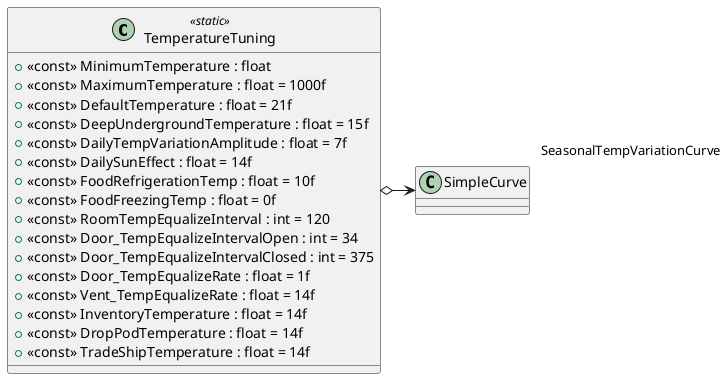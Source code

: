 @startuml
class TemperatureTuning <<static>> {
    + <<const>> MinimumTemperature : float
    + <<const>> MaximumTemperature : float = 1000f
    + <<const>> DefaultTemperature : float = 21f
    + <<const>> DeepUndergroundTemperature : float = 15f
    + <<const>> DailyTempVariationAmplitude : float = 7f
    + <<const>> DailySunEffect : float = 14f
    + <<const>> FoodRefrigerationTemp : float = 10f
    + <<const>> FoodFreezingTemp : float = 0f
    + <<const>> RoomTempEqualizeInterval : int = 120
    + <<const>> Door_TempEqualizeIntervalOpen : int = 34
    + <<const>> Door_TempEqualizeIntervalClosed : int = 375
    + <<const>> Door_TempEqualizeRate : float = 1f
    + <<const>> Vent_TempEqualizeRate : float = 14f
    + <<const>> InventoryTemperature : float = 14f
    + <<const>> DropPodTemperature : float = 14f
    + <<const>> TradeShipTemperature : float = 14f
}
TemperatureTuning o-> "SeasonalTempVariationCurve" SimpleCurve
@enduml
